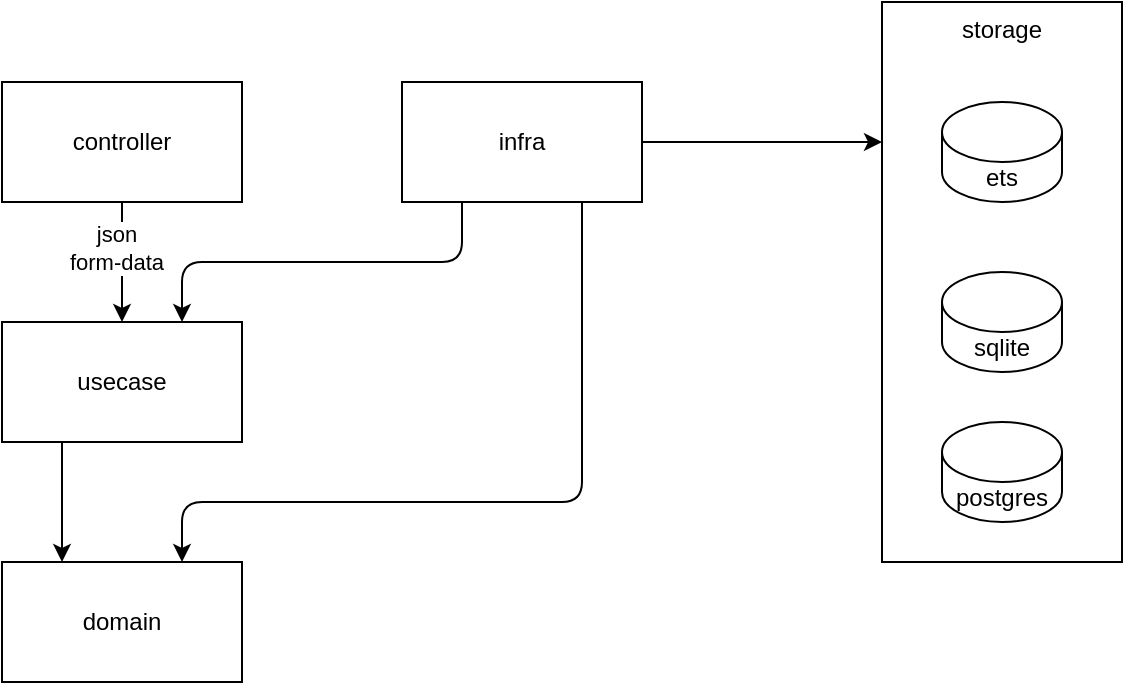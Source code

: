<mxfile version="26.2.14">
    <diagram id="Qi9RLtdkaHV2Z4LA-RzQ" name="Page-1">
        <mxGraphModel dx="1214" dy="843" grid="1" gridSize="10" guides="1" tooltips="1" connect="1" arrows="1" fold="1" page="1" pageScale="1" pageWidth="1169" pageHeight="827" math="0" shadow="0">
            <root>
                <mxCell id="0"/>
                <mxCell id="1" parent="0"/>
                <mxCell id="zOZsq4YHGaGhjAbrh6SK-25" value="storage" style="rounded=0;whiteSpace=wrap;html=1;verticalAlign=top;collapsible=0;container=1;" vertex="1" parent="1">
                    <mxGeometry x="520" y="120" width="120" height="280" as="geometry">
                        <mxRectangle x="630" y="180" width="80" height="30" as="alternateBounds"/>
                    </mxGeometry>
                </mxCell>
                <mxCell id="17" style="edgeStyle=none;html=1;" parent="1" source="2" target="9" edge="1">
                    <mxGeometry relative="1" as="geometry"/>
                </mxCell>
                <mxCell id="zOZsq4YHGaGhjAbrh6SK-19" value="json&lt;div&gt;form-data&lt;/div&gt;" style="edgeLabel;html=1;align=center;verticalAlign=middle;resizable=0;points=[];" vertex="1" connectable="0" parent="17">
                    <mxGeometry x="-0.251" y="-3" relative="1" as="geometry">
                        <mxPoint as="offset"/>
                    </mxGeometry>
                </mxCell>
                <mxCell id="2" value="controller" style="rounded=0;whiteSpace=wrap;html=1;" parent="1" vertex="1">
                    <mxGeometry x="80" y="160" width="120" height="60" as="geometry"/>
                </mxCell>
                <mxCell id="8" value="domain" style="rounded=0;whiteSpace=wrap;html=1;" parent="1" vertex="1">
                    <mxGeometry x="80" y="400" width="120" height="60" as="geometry"/>
                </mxCell>
                <mxCell id="16" style="edgeStyle=none;html=1;exitX=0.25;exitY=1;exitDx=0;exitDy=0;entryX=0.25;entryY=0;entryDx=0;entryDy=0;" parent="1" source="9" target="8" edge="1">
                    <mxGeometry relative="1" as="geometry"/>
                </mxCell>
                <mxCell id="9" value="usecase" style="rounded=0;whiteSpace=wrap;html=1;" parent="1" vertex="1">
                    <mxGeometry x="80" y="280" width="120" height="60" as="geometry"/>
                </mxCell>
                <mxCell id="15" style="edgeStyle=none;html=1;entryX=0.75;entryY=0;entryDx=0;entryDy=0;exitX=0.75;exitY=1;exitDx=0;exitDy=0;" parent="1" source="12" target="8" edge="1">
                    <mxGeometry relative="1" as="geometry">
                        <Array as="points">
                            <mxPoint x="370" y="370"/>
                            <mxPoint x="170" y="370"/>
                        </Array>
                    </mxGeometry>
                </mxCell>
                <mxCell id="19" style="edgeStyle=none;html=1;entryX=0.75;entryY=0;entryDx=0;entryDy=0;exitX=0.25;exitY=1;exitDx=0;exitDy=0;" parent="1" source="12" target="9" edge="1">
                    <mxGeometry relative="1" as="geometry">
                        <Array as="points">
                            <mxPoint x="310" y="250"/>
                            <mxPoint x="170" y="250"/>
                        </Array>
                    </mxGeometry>
                </mxCell>
                <mxCell id="zOZsq4YHGaGhjAbrh6SK-26" style="edgeStyle=none;html=1;entryX=0;entryY=0.25;entryDx=0;entryDy=0;" edge="1" parent="1" source="12" target="zOZsq4YHGaGhjAbrh6SK-25">
                    <mxGeometry relative="1" as="geometry"/>
                </mxCell>
                <mxCell id="12" value="infra" style="rounded=0;whiteSpace=wrap;html=1;" parent="1" vertex="1">
                    <mxGeometry x="280" y="160" width="120" height="60" as="geometry"/>
                </mxCell>
                <mxCell id="zOZsq4YHGaGhjAbrh6SK-21" value="sqlite" style="shape=cylinder3;whiteSpace=wrap;html=1;boundedLbl=1;backgroundOutline=1;size=15;" vertex="1" parent="1">
                    <mxGeometry x="550" y="255" width="60" height="50" as="geometry"/>
                </mxCell>
                <mxCell id="zOZsq4YHGaGhjAbrh6SK-23" value="ets" style="shape=cylinder3;whiteSpace=wrap;html=1;boundedLbl=1;backgroundOutline=1;size=15;" vertex="1" parent="1">
                    <mxGeometry x="550" y="170" width="60" height="50" as="geometry"/>
                </mxCell>
                <mxCell id="zOZsq4YHGaGhjAbrh6SK-24" value="postgres" style="shape=cylinder3;whiteSpace=wrap;html=1;boundedLbl=1;backgroundOutline=1;size=15;" vertex="1" parent="1">
                    <mxGeometry x="550" y="330" width="60" height="50" as="geometry"/>
                </mxCell>
            </root>
        </mxGraphModel>
    </diagram>
</mxfile>